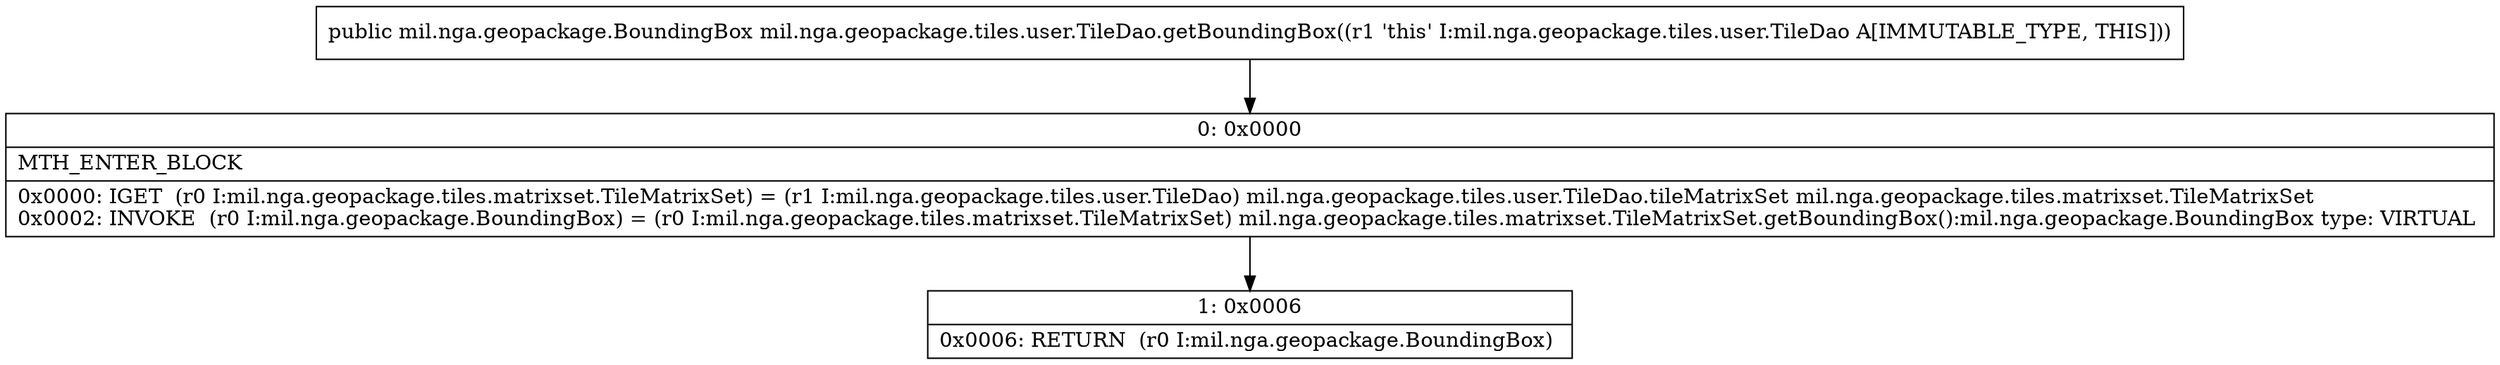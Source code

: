 digraph "CFG formil.nga.geopackage.tiles.user.TileDao.getBoundingBox()Lmil\/nga\/geopackage\/BoundingBox;" {
Node_0 [shape=record,label="{0\:\ 0x0000|MTH_ENTER_BLOCK\l|0x0000: IGET  (r0 I:mil.nga.geopackage.tiles.matrixset.TileMatrixSet) = (r1 I:mil.nga.geopackage.tiles.user.TileDao) mil.nga.geopackage.tiles.user.TileDao.tileMatrixSet mil.nga.geopackage.tiles.matrixset.TileMatrixSet \l0x0002: INVOKE  (r0 I:mil.nga.geopackage.BoundingBox) = (r0 I:mil.nga.geopackage.tiles.matrixset.TileMatrixSet) mil.nga.geopackage.tiles.matrixset.TileMatrixSet.getBoundingBox():mil.nga.geopackage.BoundingBox type: VIRTUAL \l}"];
Node_1 [shape=record,label="{1\:\ 0x0006|0x0006: RETURN  (r0 I:mil.nga.geopackage.BoundingBox) \l}"];
MethodNode[shape=record,label="{public mil.nga.geopackage.BoundingBox mil.nga.geopackage.tiles.user.TileDao.getBoundingBox((r1 'this' I:mil.nga.geopackage.tiles.user.TileDao A[IMMUTABLE_TYPE, THIS])) }"];
MethodNode -> Node_0;
Node_0 -> Node_1;
}

